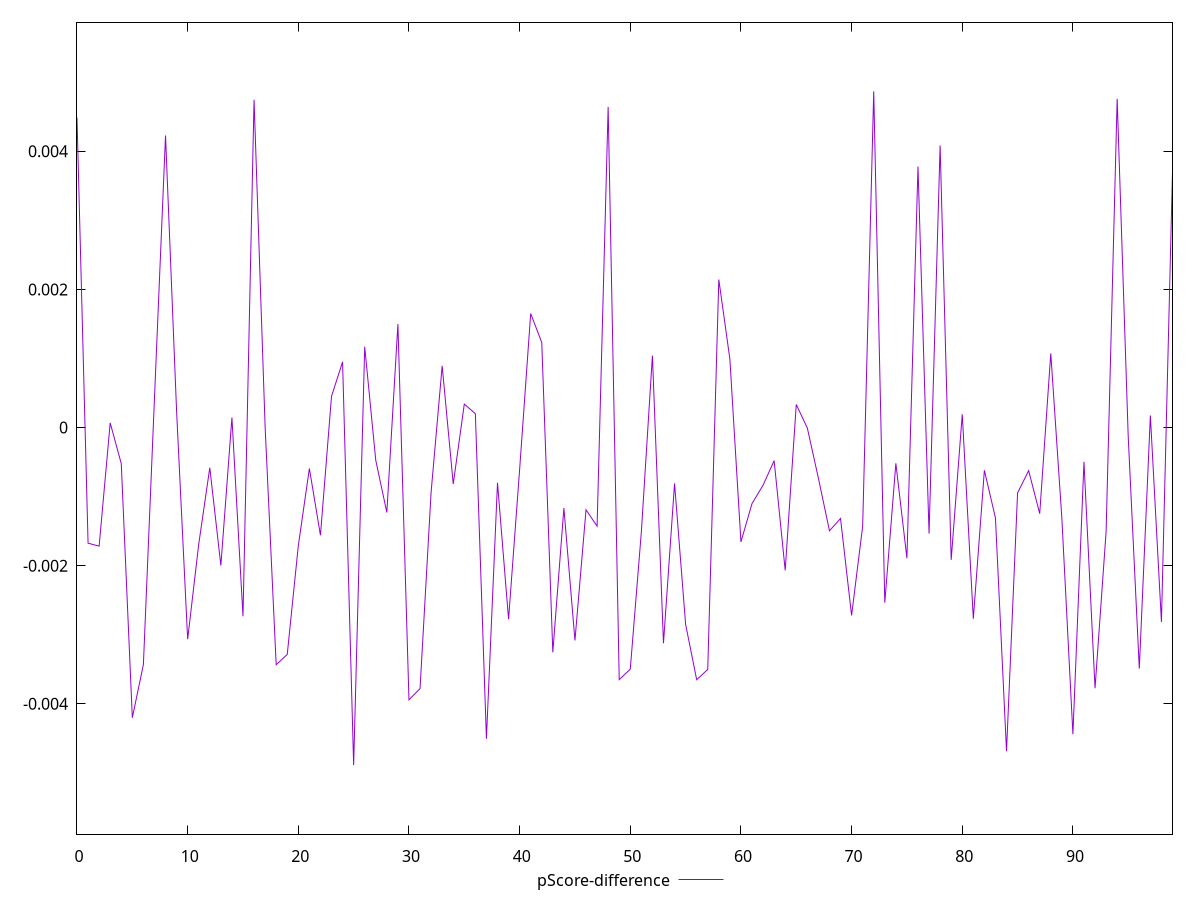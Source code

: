 reset

$pScoreDifference <<EOF
0 0.004486935427786359
1 -0.0016744376763538071
2 -0.0017169947472132907
3 0.00006768516057090168
4 -0.0005222496021591028
5 -0.004202004182829816
6 -0.0034311021505543937
7 0.00042251149710856306
8 0.004227859842541398
9 0.00023724574996406012
10 -0.003065336791899659
11 -0.0016892620177516304
12 -0.0005817651992811312
13 -0.0019974796904893843
14 0.00014460996004914128
15 -0.0027326161991329256
16 0.004746395948569043
17 0.000011919312517677527
18 -0.0034339651225147316
19 -0.0032848577579144
20 -0.0017107821645562515
21 -0.0005927078963081367
22 -0.0015593458128086712
23 0.00045160814762282286
24 0.0009509382867657068
25 -0.0048871913117752575
26 0.0011698865244184342
27 -0.00047521112118067976
28 -0.0012294517428413643
29 0.0014983299879426648
30 -0.003941783527538351
31 -0.0037796387908698714
32 -0.0009369760688867912
33 0.0008929513195059802
34 -0.0008180407953312374
35 0.00033958429985056493
36 0.00020048799675484452
37 -0.004505639521652421
38 -0.0007995651467771758
39 -0.002774948030724006
40 -0.0006075335093368717
41 0.0016503575232127143
42 0.001231865545639449
43 -0.0032545213255147643
44 -0.0011662955699869582
45 -0.003082285506936372
46 -0.0011911641876002632
47 -0.0014282593990057324
48 0.0046421564213573185
49 -0.0036506296196178456
50 -0.003497972083740225
51 -0.0015125574174979228
52 0.0010414433495715414
53 -0.0031229076666172972
54 -0.000809593326147412
55 -0.0028493174748435435
56 -0.0036513437046578334
57 -0.003502580033656749
58 0.0021430437209927905
59 0.0009922201131589425
60 -0.0016563092896889897
61 -0.0011010036213368324
62 -0.0008347792023031542
63 -0.000479640095868733
64 -0.0020677466392858557
65 0.0003338858558791513
66 -0.000006966231142685464
67 -0.0007329898706225635
68 -0.00149498045873106
69 -0.0013168988967063033
70 -0.002720558457985328
71 -0.0014291952507791972
72 0.00486786172180545
73 -0.002536500060367902
74 -0.0005182531831084136
75 -0.0018931929174466344
76 0.0037795019883518355
77 -0.001535146520192071
78 0.0040840736170841
79 -0.0019160026804206087
80 0.0001925240085229596
81 -0.0027687211640404497
82 -0.0006195366472018515
83 -0.0013089207988678242
84 -0.004687094928358421
85 -0.0009472007883085942
86 -0.000623665441960991
87 -0.0012468370633160475
88 0.001073802832427112
89 -0.0013096886444947387
90 -0.004439844509580099
91 -0.0004962203390354858
92 -0.0037743078606229663
93 -0.0015093008934855823
94 0.004759943988008414
95 -0.000138868707843659
96 -0.0034899516030306443
97 0.0001746731838514759
98 -0.002814308449226449
99 0.003705621932259623
EOF

set key outside below
set xrange [0:99]
set yrange [-0.0058871913117752575:0.00586786172180545]
set trange [-0.0058871913117752575:0.00586786172180545]
set terminal svg size 640, 500 enhanced background rgb 'white'
set output "report_00018_2021-02-10T15-25-16.877Z/interactive/samples/pages/pScore-difference/values.svg"

plot $pScoreDifference title "pScore-difference" with line

reset
